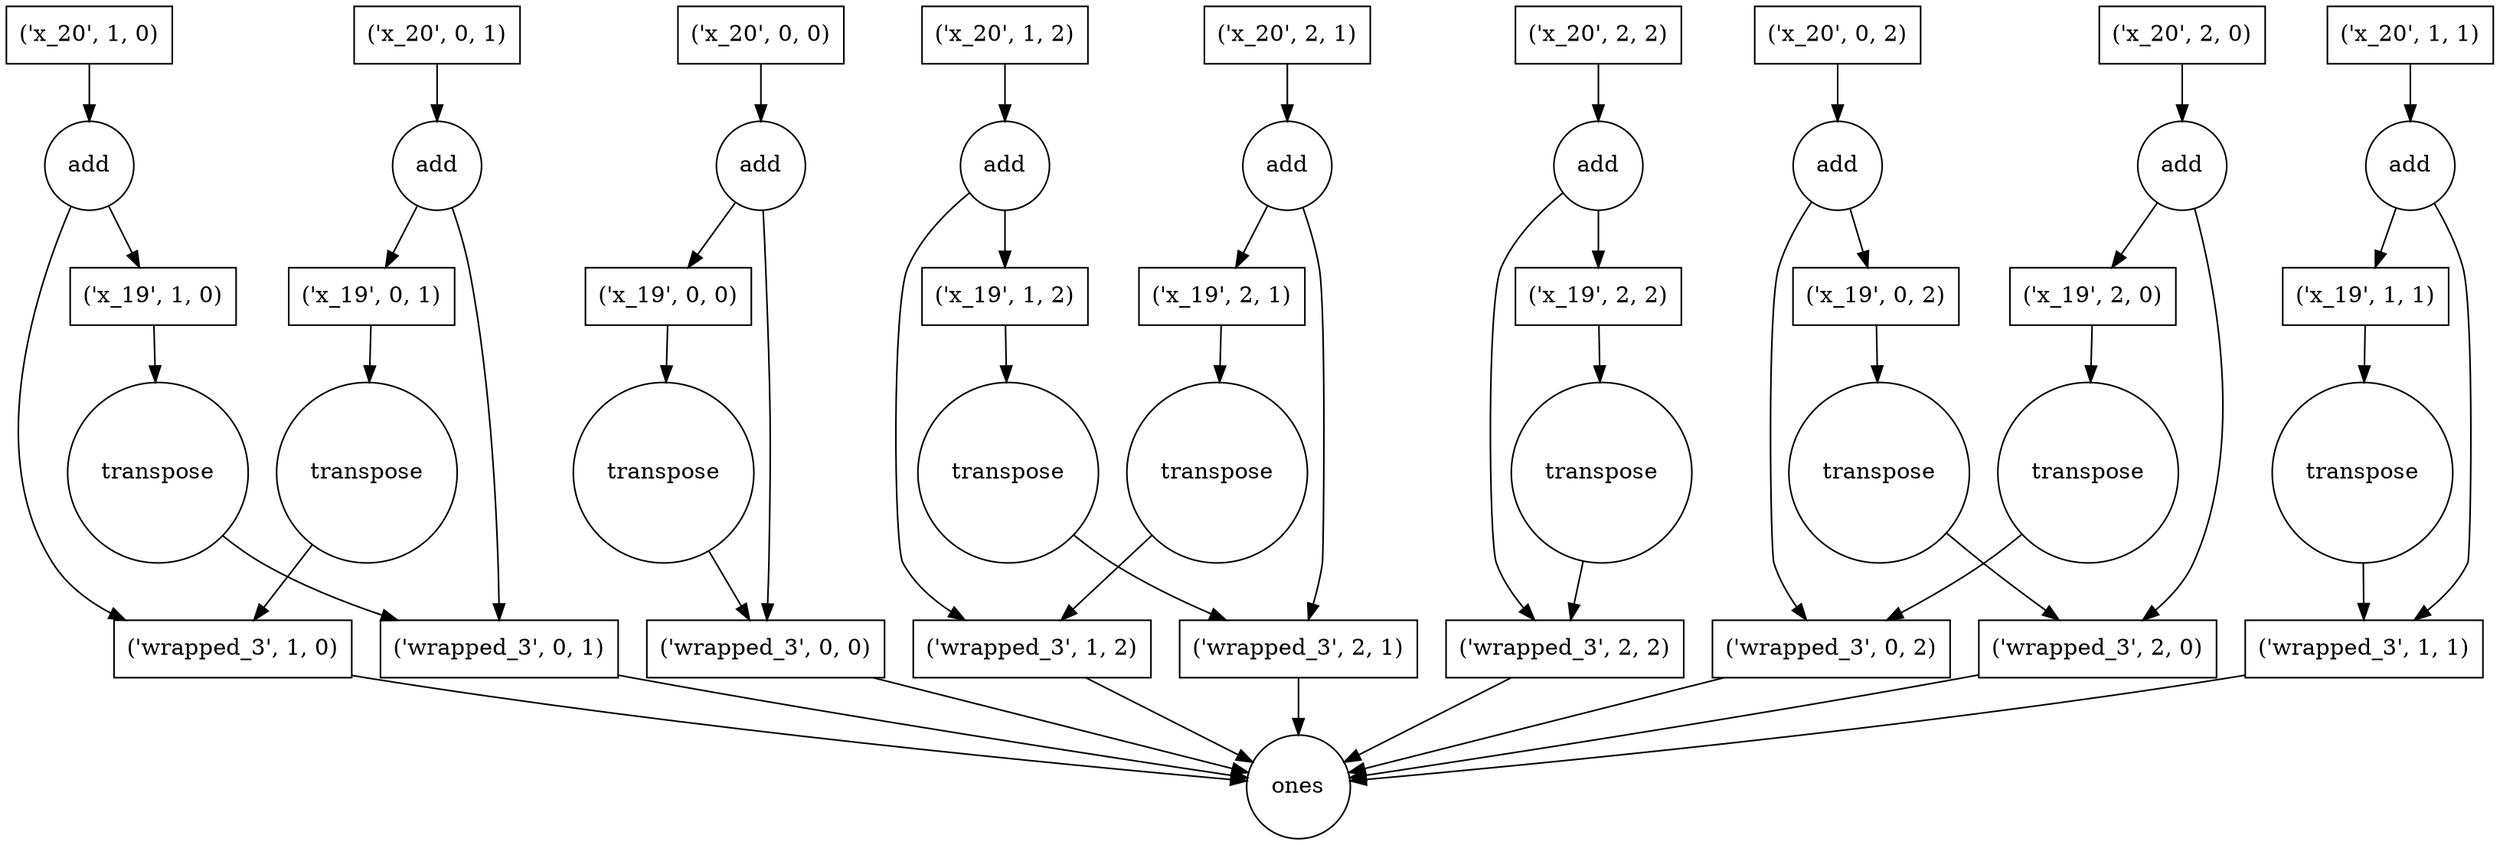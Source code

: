 strict digraph G {
"('x_19', 2, 1)" [shape=box, label="('x_19', 2, 1)"];
"((<built-in function add>, ('wrapped_3', 2, 2), ('x_19', 2, 2)), 'function')" [shape=circle, label=add];
"('x_19', 2, 2)" [shape=box, label="('x_19', 2, 2)"];
"('x_20', 2, 0)" [shape=box];
"('x_20', 2, 1)" [shape=box];
"('wrapped_3', 1, 0)" [shape=box, label="('wrapped_3', 1, 0)"];
"('x_20', 2, 2)" [shape=box];
"('x_19', 1, 1)" [shape=box, label="('x_19', 1, 1)"];
"('wrapped_3', 0, 0)" [shape=box, label="('wrapped_3', 0, 0)"];
"((<function transpose at 0x7fa6a148cde8>, ('wrapped_3', 2, 0)), 'function')" [shape=circle, label=transpose];
"((<built-in function add>, ('wrapped_3', 2, 0), ('x_19', 2, 0)), 'function')" [shape=circle, label=add];
"('x_19', 1, 0)" [shape=box, label="('x_19', 1, 0)"];
"('wrapped_3', 1, 2)" [shape=box, label="('wrapped_3', 1, 2)"];
"((<function transpose at 0x7fa6a148cde8>, ('wrapped_3', 1, 2)), 'function')" [shape=circle, label=transpose];
"('x_19', 1, 2)" [shape=box, label="('x_19', 1, 2)"];
"('x_20', 1, 0)" [shape=box];
"('wrapped_3', 2, 1)" [shape=box, label="('wrapped_3', 2, 1)"];
"('x_19', 0, 2)" [shape=box, label="('x_19', 0, 2)"];
"((<function transpose at 0x7fa6a148cde8>, ('wrapped_3', 2, 2)), 'function')" [shape=circle, label=transpose];
"((<function transpose at 0x7fa6a148cde8>, ('wrapped_3', 1, 1)), 'function')" [shape=circle, label=transpose];
"('x_20', 1, 2)" [shape=box];
"((<function transpose at 0x7fa6a148cde8>, ('wrapped_3', 2, 1)), 'function')" [shape=circle, label=transpose];
"('x_19', 0, 0)" [shape=box, label="('x_19', 0, 0)"];
"('x_20', 0, 2)" [shape=box];
"('wrapped_3', 2, 2)" [shape=box, label="('wrapped_3', 2, 2)"];
"((<built-in function add>, ('wrapped_3', 2, 1), ('x_19', 2, 1)), 'function')" [shape=circle, label=add];
"('x_19', 0, 1)" [shape=box, label="('x_19', 0, 1)"];
"((<built-in function add>, ('wrapped_3', 1, 1), ('x_19', 1, 1)), 'function')" [shape=circle, label=add];
"('x_20', 0, 0)" [shape=box];
"((<function ones at 0x7fa6a14ff230>, (5, 5)), 'function')" [shape=circle, label=ones];
"('x_20', 0, 1)" [shape=box];
"('wrapped_3', 0, 2)" [shape=box, label="('wrapped_3', 0, 2)"];
"((<function transpose at 0x7fa6a148cde8>, ('wrapped_3', 1, 0)), 'function')" [shape=circle, label=transpose];
"((<function transpose at 0x7fa6a148cde8>, ('wrapped_3', 0, 1)), 'function')" [shape=circle, label=transpose];
"((<function transpose at 0x7fa6a148cde8>, ('wrapped_3', 0, 0)), 'function')" [shape=circle, label=transpose];
"('wrapped_3', 0, 1)" [shape=box, label="('wrapped_3', 0, 1)"];
"((<function transpose at 0x7fa6a148cde8>, ('wrapped_3', 0, 2)), 'function')" [shape=circle, label=transpose];
"((<built-in function add>, ('wrapped_3', 0, 2), ('x_19', 0, 2)), 'function')" [shape=circle, label=add];
"((<built-in function add>, ('wrapped_3', 1, 0), ('x_19', 1, 0)), 'function')" [shape=circle, label=add];
"('wrapped_3', 2, 0)" [shape=box, label="('wrapped_3', 2, 0)"];
"((<built-in function add>, ('wrapped_3', 0, 0), ('x_19', 0, 0)), 'function')" [shape=circle, label=add];
"((<built-in function add>, ('wrapped_3', 0, 1), ('x_19', 0, 1)), 'function')" [shape=circle, label=add];
"('wrapped_3', 1, 1)" [shape=box, label="('wrapped_3', 1, 1)"];
"('x_19', 2, 0)" [shape=box, label="('x_19', 2, 0)"];
"((<built-in function add>, ('wrapped_3', 1, 2), ('x_19', 1, 2)), 'function')" [shape=circle, label=add];
"('x_20', 1, 1)" [shape=box];
"('x_19', 2, 1)" -> "((<function transpose at 0x7fa6a148cde8>, ('wrapped_3', 1, 2)), 'function')";
"((<built-in function add>, ('wrapped_3', 2, 2), ('x_19', 2, 2)), 'function')" -> "('x_19', 2, 2)";
"((<built-in function add>, ('wrapped_3', 2, 2), ('x_19', 2, 2)), 'function')" -> "('wrapped_3', 2, 2)";
"('x_19', 2, 2)" -> "((<function transpose at 0x7fa6a148cde8>, ('wrapped_3', 2, 2)), 'function')";
"('x_20', 2, 0)" -> "((<built-in function add>, ('wrapped_3', 2, 0), ('x_19', 2, 0)), 'function')";
"('x_20', 2, 1)" -> "((<built-in function add>, ('wrapped_3', 2, 1), ('x_19', 2, 1)), 'function')";
"('wrapped_3', 1, 0)" -> "((<function ones at 0x7fa6a14ff230>, (5, 5)), 'function')";
"('x_20', 2, 2)" -> "((<built-in function add>, ('wrapped_3', 2, 2), ('x_19', 2, 2)), 'function')";
"('x_19', 1, 1)" -> "((<function transpose at 0x7fa6a148cde8>, ('wrapped_3', 1, 1)), 'function')";
"('wrapped_3', 0, 0)" -> "((<function ones at 0x7fa6a14ff230>, (5, 5)), 'function')";
"((<function transpose at 0x7fa6a148cde8>, ('wrapped_3', 2, 0)), 'function')" -> "('wrapped_3', 2, 0)";
"((<built-in function add>, ('wrapped_3', 2, 0), ('x_19', 2, 0)), 'function')" -> "('x_19', 2, 0)";
"((<built-in function add>, ('wrapped_3', 2, 0), ('x_19', 2, 0)), 'function')" -> "('wrapped_3', 2, 0)";
"('x_19', 1, 0)" -> "((<function transpose at 0x7fa6a148cde8>, ('wrapped_3', 0, 1)), 'function')";
"('wrapped_3', 1, 2)" -> "((<function ones at 0x7fa6a14ff230>, (5, 5)), 'function')";
"((<function transpose at 0x7fa6a148cde8>, ('wrapped_3', 1, 2)), 'function')" -> "('wrapped_3', 1, 2)";
"('x_19', 1, 2)" -> "((<function transpose at 0x7fa6a148cde8>, ('wrapped_3', 2, 1)), 'function')";
"('x_20', 1, 0)" -> "((<built-in function add>, ('wrapped_3', 1, 0), ('x_19', 1, 0)), 'function')";
"('wrapped_3', 2, 1)" -> "((<function ones at 0x7fa6a14ff230>, (5, 5)), 'function')";
"('x_19', 0, 2)" -> "((<function transpose at 0x7fa6a148cde8>, ('wrapped_3', 2, 0)), 'function')";
"((<function transpose at 0x7fa6a148cde8>, ('wrapped_3', 2, 2)), 'function')" -> "('wrapped_3', 2, 2)";
"((<function transpose at 0x7fa6a148cde8>, ('wrapped_3', 1, 1)), 'function')" -> "('wrapped_3', 1, 1)";
"('x_20', 1, 2)" -> "((<built-in function add>, ('wrapped_3', 1, 2), ('x_19', 1, 2)), 'function')";
"((<function transpose at 0x7fa6a148cde8>, ('wrapped_3', 2, 1)), 'function')" -> "('wrapped_3', 2, 1)";
"('x_19', 0, 0)" -> "((<function transpose at 0x7fa6a148cde8>, ('wrapped_3', 0, 0)), 'function')";
"('x_20', 0, 2)" -> "((<built-in function add>, ('wrapped_3', 0, 2), ('x_19', 0, 2)), 'function')";
"('wrapped_3', 2, 2)" -> "((<function ones at 0x7fa6a14ff230>, (5, 5)), 'function')";
"((<built-in function add>, ('wrapped_3', 2, 1), ('x_19', 2, 1)), 'function')" -> "('x_19', 2, 1)";
"((<built-in function add>, ('wrapped_3', 2, 1), ('x_19', 2, 1)), 'function')" -> "('wrapped_3', 2, 1)";
"('x_19', 0, 1)" -> "((<function transpose at 0x7fa6a148cde8>, ('wrapped_3', 1, 0)), 'function')";
"((<built-in function add>, ('wrapped_3', 1, 1), ('x_19', 1, 1)), 'function')" -> "('x_19', 1, 1)";
"((<built-in function add>, ('wrapped_3', 1, 1), ('x_19', 1, 1)), 'function')" -> "('wrapped_3', 1, 1)";
"('x_20', 0, 0)" -> "((<built-in function add>, ('wrapped_3', 0, 0), ('x_19', 0, 0)), 'function')";
"('x_20', 0, 1)" -> "((<built-in function add>, ('wrapped_3', 0, 1), ('x_19', 0, 1)), 'function')";
"('wrapped_3', 0, 2)" -> "((<function ones at 0x7fa6a14ff230>, (5, 5)), 'function')";
"((<function transpose at 0x7fa6a148cde8>, ('wrapped_3', 1, 0)), 'function')" -> "('wrapped_3', 1, 0)";
"((<function transpose at 0x7fa6a148cde8>, ('wrapped_3', 0, 1)), 'function')" -> "('wrapped_3', 0, 1)";
"((<function transpose at 0x7fa6a148cde8>, ('wrapped_3', 0, 0)), 'function')" -> "('wrapped_3', 0, 0)";
"('wrapped_3', 0, 1)" -> "((<function ones at 0x7fa6a14ff230>, (5, 5)), 'function')";
"((<function transpose at 0x7fa6a148cde8>, ('wrapped_3', 0, 2)), 'function')" -> "('wrapped_3', 0, 2)";
"((<built-in function add>, ('wrapped_3', 0, 2), ('x_19', 0, 2)), 'function')" -> "('wrapped_3', 0, 2)";
"((<built-in function add>, ('wrapped_3', 0, 2), ('x_19', 0, 2)), 'function')" -> "('x_19', 0, 2)";
"((<built-in function add>, ('wrapped_3', 1, 0), ('x_19', 1, 0)), 'function')" -> "('x_19', 1, 0)";
"((<built-in function add>, ('wrapped_3', 1, 0), ('x_19', 1, 0)), 'function')" -> "('wrapped_3', 1, 0)";
"('wrapped_3', 2, 0)" -> "((<function ones at 0x7fa6a14ff230>, (5, 5)), 'function')";
"((<built-in function add>, ('wrapped_3', 0, 0), ('x_19', 0, 0)), 'function')" -> "('x_19', 0, 0)";
"((<built-in function add>, ('wrapped_3', 0, 0), ('x_19', 0, 0)), 'function')" -> "('wrapped_3', 0, 0)";
"((<built-in function add>, ('wrapped_3', 0, 1), ('x_19', 0, 1)), 'function')" -> "('wrapped_3', 0, 1)";
"((<built-in function add>, ('wrapped_3', 0, 1), ('x_19', 0, 1)), 'function')" -> "('x_19', 0, 1)";
"('wrapped_3', 1, 1)" -> "((<function ones at 0x7fa6a14ff230>, (5, 5)), 'function')";
"('x_19', 2, 0)" -> "((<function transpose at 0x7fa6a148cde8>, ('wrapped_3', 0, 2)), 'function')";
"((<built-in function add>, ('wrapped_3', 1, 2), ('x_19', 1, 2)), 'function')" -> "('wrapped_3', 1, 2)";
"((<built-in function add>, ('wrapped_3', 1, 2), ('x_19', 1, 2)), 'function')" -> "('x_19', 1, 2)";
"('x_20', 1, 1)" -> "((<built-in function add>, ('wrapped_3', 1, 1), ('x_19', 1, 1)), 'function')";
}
